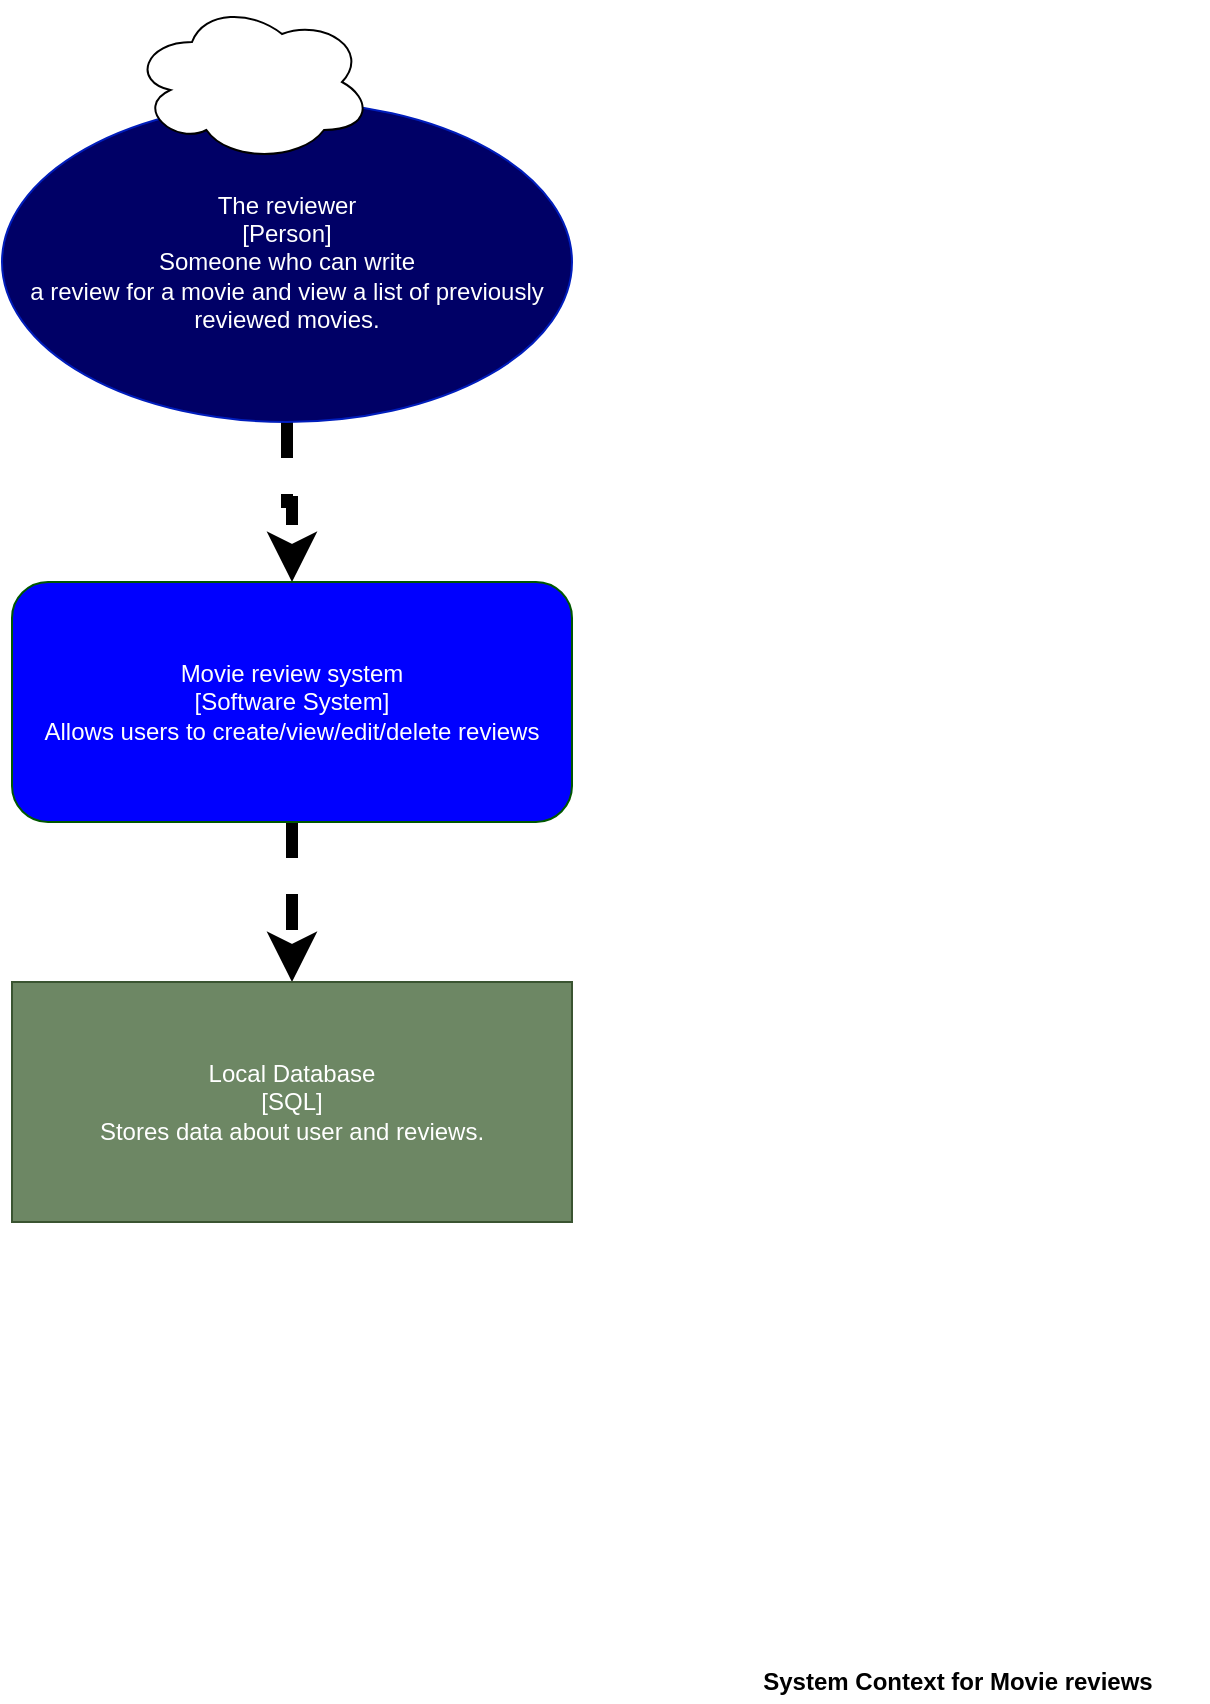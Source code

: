 <mxfile version="12.5.1"><diagram name="Page-1" id="97916047-d0de-89f5-080d-49f4d83e522f"><mxGraphModel dx="1038" dy="499" grid="1" gridSize="10" guides="1" tooltips="1" connect="1" arrows="1" fold="1" page="1" pageScale="1.5" pageWidth="1169" pageHeight="827" background="#ffffff" math="0" shadow="0"><root><mxCell id="0"/><mxCell id="1" parent="0"/><mxCell id="r5oMcl2myM7RwR8SYuAL-33" value="&lt;b&gt;System Context for Movie reviews&lt;/b&gt;" style="text;html=1;strokeColor=none;fillColor=none;align=center;verticalAlign=middle;whiteSpace=wrap;rounded=0;" parent="1" vertex="1"><mxGeometry x="1380" y="970" width="250" height="20" as="geometry"/></mxCell><mxCell id="_RkRAvHv-tV2VE7zVMr2-6" style="edgeStyle=orthogonalEdgeStyle;rounded=0;orthogonalLoop=1;jettySize=auto;html=1;strokeColor=#000000;fillColor=none;dashed=1;strokeWidth=6;" edge="1" parent="1" source="_RkRAvHv-tV2VE7zVMr2-1" target="_RkRAvHv-tV2VE7zVMr2-5"><mxGeometry relative="1" as="geometry"/></mxCell><mxCell id="_RkRAvHv-tV2VE7zVMr2-1" value="The reviewer&lt;br&gt;[Person]&lt;br&gt;Someone who can write &lt;br&gt;a review for a movie and view a list of previously reviewed movies." style="ellipse;whiteSpace=wrap;html=1;fillColor=#000066;strokeColor=#001DBC;fontColor=#ffffff;" vertex="1" parent="1"><mxGeometry x="1027" y="190" width="285" height="160" as="geometry"/></mxCell><mxCell id="_RkRAvHv-tV2VE7zVMr2-2" value="" style="ellipse;shape=cloud;whiteSpace=wrap;html=1;" vertex="1" parent="1"><mxGeometry x="1092" y="140" width="120" height="80" as="geometry"/></mxCell><mxCell id="_RkRAvHv-tV2VE7zVMr2-10" value="" style="edgeStyle=orthogonalEdgeStyle;rounded=0;orthogonalLoop=1;jettySize=auto;html=1;dashed=1;strokeColor=#000000;strokeWidth=6;fillColor=none;" edge="1" parent="1" source="_RkRAvHv-tV2VE7zVMr2-5" target="_RkRAvHv-tV2VE7zVMr2-9"><mxGeometry relative="1" as="geometry"/></mxCell><mxCell id="_RkRAvHv-tV2VE7zVMr2-5" value="Movie review system&lt;br&gt;[Software System]&lt;br&gt;Allows users to create/view/edit/delete reviews" style="rounded=1;whiteSpace=wrap;html=1;fillColor=#0000FF;strokeColor=#005700;fontColor=#ffffff;" vertex="1" parent="1"><mxGeometry x="1032" y="430" width="280" height="120" as="geometry"/></mxCell><mxCell id="_RkRAvHv-tV2VE7zVMr2-9" value="Local Database&lt;br&gt;[SQL]&lt;br&gt;Stores data about user and reviews." style="rounded=1;whiteSpace=wrap;html=1;fillColor=#6d8764;arcSize=0;strokeColor=#3A5431;fontColor=#ffffff;" vertex="1" parent="1"><mxGeometry x="1032" y="630" width="280" height="120" as="geometry"/></mxCell></root></mxGraphModel></diagram></mxfile>